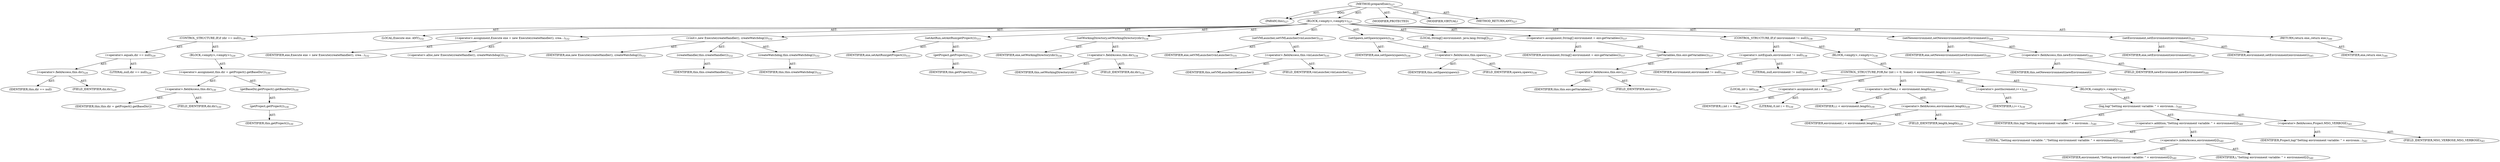 digraph "prepareExec" {  
"111669149725" [label = <(METHOD,prepareExec)<SUB>527</SUB>> ]
"115964117006" [label = <(PARAM,this)<SUB>527</SUB>> ]
"25769803832" [label = <(BLOCK,&lt;empty&gt;,&lt;empty&gt;)<SUB>527</SUB>> ]
"47244640278" [label = <(CONTROL_STRUCTURE,IF,if (dir == null))<SUB>529</SUB>> ]
"30064771285" [label = <(&lt;operator&gt;.equals,dir == null)<SUB>529</SUB>> ]
"30064771286" [label = <(&lt;operator&gt;.fieldAccess,this.dir)<SUB>529</SUB>> ]
"68719476923" [label = <(IDENTIFIER,this,dir == null)> ]
"55834574911" [label = <(FIELD_IDENTIFIER,dir,dir)<SUB>529</SUB>> ]
"90194313263" [label = <(LITERAL,null,dir == null)<SUB>529</SUB>> ]
"25769803833" [label = <(BLOCK,&lt;empty&gt;,&lt;empty&gt;)<SUB>529</SUB>> ]
"30064771287" [label = <(&lt;operator&gt;.assignment,this.dir = getProject().getBaseDir())<SUB>530</SUB>> ]
"30064771288" [label = <(&lt;operator&gt;.fieldAccess,this.dir)<SUB>530</SUB>> ]
"68719476924" [label = <(IDENTIFIER,this,this.dir = getProject().getBaseDir())> ]
"55834574912" [label = <(FIELD_IDENTIFIER,dir,dir)<SUB>530</SUB>> ]
"30064771289" [label = <(getBaseDir,getProject().getBaseDir())<SUB>530</SUB>> ]
"30064771290" [label = <(getProject,getProject())<SUB>530</SUB>> ]
"68719476759" [label = <(IDENTIFIER,this,getProject())<SUB>530</SUB>> ]
"94489280529" [label = <(LOCAL,Execute exe: ANY)<SUB>532</SUB>> ]
"30064771291" [label = <(&lt;operator&gt;.assignment,Execute exe = new Execute(createHandler(), crea...)<SUB>532</SUB>> ]
"68719476925" [label = <(IDENTIFIER,exe,Execute exe = new Execute(createHandler(), crea...)<SUB>532</SUB>> ]
"30064771292" [label = <(&lt;operator&gt;.alloc,new Execute(createHandler(), createWatchdog()))<SUB>532</SUB>> ]
"30064771293" [label = <(&lt;init&gt;,new Execute(createHandler(), createWatchdog()))<SUB>532</SUB>> ]
"68719476926" [label = <(IDENTIFIER,exe,new Execute(createHandler(), createWatchdog()))<SUB>532</SUB>> ]
"30064771294" [label = <(createHandler,this.createHandler())<SUB>532</SUB>> ]
"68719476760" [label = <(IDENTIFIER,this,this.createHandler())<SUB>532</SUB>> ]
"30064771295" [label = <(createWatchdog,this.createWatchdog())<SUB>532</SUB>> ]
"68719476761" [label = <(IDENTIFIER,this,this.createWatchdog())<SUB>532</SUB>> ]
"30064771296" [label = <(setAntRun,setAntRun(getProject()))<SUB>533</SUB>> ]
"68719476927" [label = <(IDENTIFIER,exe,setAntRun(getProject()))<SUB>533</SUB>> ]
"30064771297" [label = <(getProject,getProject())<SUB>533</SUB>> ]
"68719476762" [label = <(IDENTIFIER,this,getProject())<SUB>533</SUB>> ]
"30064771298" [label = <(setWorkingDirectory,setWorkingDirectory(dir))<SUB>534</SUB>> ]
"68719476928" [label = <(IDENTIFIER,exe,setWorkingDirectory(dir))<SUB>534</SUB>> ]
"30064771299" [label = <(&lt;operator&gt;.fieldAccess,this.dir)<SUB>534</SUB>> ]
"68719476929" [label = <(IDENTIFIER,this,setWorkingDirectory(dir))> ]
"55834574913" [label = <(FIELD_IDENTIFIER,dir,dir)<SUB>534</SUB>> ]
"30064771300" [label = <(setVMLauncher,setVMLauncher(vmLauncher))<SUB>535</SUB>> ]
"68719476930" [label = <(IDENTIFIER,exe,setVMLauncher(vmLauncher))<SUB>535</SUB>> ]
"30064771301" [label = <(&lt;operator&gt;.fieldAccess,this.vmLauncher)<SUB>535</SUB>> ]
"68719476931" [label = <(IDENTIFIER,this,setVMLauncher(vmLauncher))> ]
"55834574914" [label = <(FIELD_IDENTIFIER,vmLauncher,vmLauncher)<SUB>535</SUB>> ]
"30064771302" [label = <(setSpawn,setSpawn(spawn))<SUB>536</SUB>> ]
"68719476932" [label = <(IDENTIFIER,exe,setSpawn(spawn))<SUB>536</SUB>> ]
"30064771303" [label = <(&lt;operator&gt;.fieldAccess,this.spawn)<SUB>536</SUB>> ]
"68719476933" [label = <(IDENTIFIER,this,setSpawn(spawn))> ]
"55834574915" [label = <(FIELD_IDENTIFIER,spawn,spawn)<SUB>536</SUB>> ]
"94489280530" [label = <(LOCAL,String[] environment: java.lang.String[])<SUB>537</SUB>> ]
"30064771304" [label = <(&lt;operator&gt;.assignment,String[] environment = env.getVariables())<SUB>537</SUB>> ]
"68719476934" [label = <(IDENTIFIER,environment,String[] environment = env.getVariables())<SUB>537</SUB>> ]
"30064771305" [label = <(getVariables,this.env.getVariables())<SUB>537</SUB>> ]
"30064771306" [label = <(&lt;operator&gt;.fieldAccess,this.env)<SUB>537</SUB>> ]
"68719476935" [label = <(IDENTIFIER,this,this.env.getVariables())> ]
"55834574916" [label = <(FIELD_IDENTIFIER,env,env)<SUB>537</SUB>> ]
"47244640279" [label = <(CONTROL_STRUCTURE,IF,if (environment != null))<SUB>538</SUB>> ]
"30064771307" [label = <(&lt;operator&gt;.notEquals,environment != null)<SUB>538</SUB>> ]
"68719476936" [label = <(IDENTIFIER,environment,environment != null)<SUB>538</SUB>> ]
"90194313264" [label = <(LITERAL,null,environment != null)<SUB>538</SUB>> ]
"25769803834" [label = <(BLOCK,&lt;empty&gt;,&lt;empty&gt;)<SUB>538</SUB>> ]
"47244640280" [label = <(CONTROL_STRUCTURE,FOR,for (int i = 0; Some(i &lt; environment.length); i++))<SUB>539</SUB>> ]
"94489280531" [label = <(LOCAL,int i: int)<SUB>539</SUB>> ]
"30064771308" [label = <(&lt;operator&gt;.assignment,int i = 0)<SUB>539</SUB>> ]
"68719476937" [label = <(IDENTIFIER,i,int i = 0)<SUB>539</SUB>> ]
"90194313265" [label = <(LITERAL,0,int i = 0)<SUB>539</SUB>> ]
"30064771309" [label = <(&lt;operator&gt;.lessThan,i &lt; environment.length)<SUB>539</SUB>> ]
"68719476938" [label = <(IDENTIFIER,i,i &lt; environment.length)<SUB>539</SUB>> ]
"30064771310" [label = <(&lt;operator&gt;.fieldAccess,environment.length)<SUB>539</SUB>> ]
"68719476939" [label = <(IDENTIFIER,environment,i &lt; environment.length)<SUB>539</SUB>> ]
"55834574917" [label = <(FIELD_IDENTIFIER,length,length)<SUB>539</SUB>> ]
"30064771311" [label = <(&lt;operator&gt;.postIncrement,i++)<SUB>539</SUB>> ]
"68719476940" [label = <(IDENTIFIER,i,i++)<SUB>539</SUB>> ]
"25769803835" [label = <(BLOCK,&lt;empty&gt;,&lt;empty&gt;)<SUB>539</SUB>> ]
"30064771312" [label = <(log,log(&quot;Setting environment variable: &quot; + environm...)<SUB>540</SUB>> ]
"68719476763" [label = <(IDENTIFIER,this,log(&quot;Setting environment variable: &quot; + environm...)<SUB>540</SUB>> ]
"30064771313" [label = <(&lt;operator&gt;.addition,&quot;Setting environment variable: &quot; + environment[i])<SUB>540</SUB>> ]
"90194313266" [label = <(LITERAL,&quot;Setting environment variable: &quot;,&quot;Setting environment variable: &quot; + environment[i])<SUB>540</SUB>> ]
"30064771314" [label = <(&lt;operator&gt;.indexAccess,environment[i])<SUB>540</SUB>> ]
"68719476941" [label = <(IDENTIFIER,environment,&quot;Setting environment variable: &quot; + environment[i])<SUB>540</SUB>> ]
"68719476942" [label = <(IDENTIFIER,i,&quot;Setting environment variable: &quot; + environment[i])<SUB>540</SUB>> ]
"30064771315" [label = <(&lt;operator&gt;.fieldAccess,Project.MSG_VERBOSE)<SUB>541</SUB>> ]
"68719476943" [label = <(IDENTIFIER,Project,log(&quot;Setting environment variable: &quot; + environm...)<SUB>541</SUB>> ]
"55834574918" [label = <(FIELD_IDENTIFIER,MSG_VERBOSE,MSG_VERBOSE)<SUB>541</SUB>> ]
"30064771316" [label = <(setNewenvironment,setNewenvironment(newEnvironment))<SUB>544</SUB>> ]
"68719476944" [label = <(IDENTIFIER,exe,setNewenvironment(newEnvironment))<SUB>544</SUB>> ]
"30064771317" [label = <(&lt;operator&gt;.fieldAccess,this.newEnvironment)<SUB>544</SUB>> ]
"68719476945" [label = <(IDENTIFIER,this,setNewenvironment(newEnvironment))> ]
"55834574919" [label = <(FIELD_IDENTIFIER,newEnvironment,newEnvironment)<SUB>544</SUB>> ]
"30064771318" [label = <(setEnvironment,setEnvironment(environment))<SUB>545</SUB>> ]
"68719476946" [label = <(IDENTIFIER,exe,setEnvironment(environment))<SUB>545</SUB>> ]
"68719476947" [label = <(IDENTIFIER,environment,setEnvironment(environment))<SUB>545</SUB>> ]
"146028888073" [label = <(RETURN,return exe;,return exe;)<SUB>546</SUB>> ]
"68719476948" [label = <(IDENTIFIER,exe,return exe;)<SUB>546</SUB>> ]
"133143986249" [label = <(MODIFIER,PROTECTED)> ]
"133143986250" [label = <(MODIFIER,VIRTUAL)> ]
"128849018909" [label = <(METHOD_RETURN,ANY)<SUB>527</SUB>> ]
  "111669149725" -> "115964117006"  [ label = "AST: "] 
  "111669149725" -> "25769803832"  [ label = "AST: "] 
  "111669149725" -> "133143986249"  [ label = "AST: "] 
  "111669149725" -> "133143986250"  [ label = "AST: "] 
  "111669149725" -> "128849018909"  [ label = "AST: "] 
  "25769803832" -> "47244640278"  [ label = "AST: "] 
  "25769803832" -> "94489280529"  [ label = "AST: "] 
  "25769803832" -> "30064771291"  [ label = "AST: "] 
  "25769803832" -> "30064771293"  [ label = "AST: "] 
  "25769803832" -> "30064771296"  [ label = "AST: "] 
  "25769803832" -> "30064771298"  [ label = "AST: "] 
  "25769803832" -> "30064771300"  [ label = "AST: "] 
  "25769803832" -> "30064771302"  [ label = "AST: "] 
  "25769803832" -> "94489280530"  [ label = "AST: "] 
  "25769803832" -> "30064771304"  [ label = "AST: "] 
  "25769803832" -> "47244640279"  [ label = "AST: "] 
  "25769803832" -> "30064771316"  [ label = "AST: "] 
  "25769803832" -> "30064771318"  [ label = "AST: "] 
  "25769803832" -> "146028888073"  [ label = "AST: "] 
  "47244640278" -> "30064771285"  [ label = "AST: "] 
  "47244640278" -> "25769803833"  [ label = "AST: "] 
  "30064771285" -> "30064771286"  [ label = "AST: "] 
  "30064771285" -> "90194313263"  [ label = "AST: "] 
  "30064771286" -> "68719476923"  [ label = "AST: "] 
  "30064771286" -> "55834574911"  [ label = "AST: "] 
  "25769803833" -> "30064771287"  [ label = "AST: "] 
  "30064771287" -> "30064771288"  [ label = "AST: "] 
  "30064771287" -> "30064771289"  [ label = "AST: "] 
  "30064771288" -> "68719476924"  [ label = "AST: "] 
  "30064771288" -> "55834574912"  [ label = "AST: "] 
  "30064771289" -> "30064771290"  [ label = "AST: "] 
  "30064771290" -> "68719476759"  [ label = "AST: "] 
  "30064771291" -> "68719476925"  [ label = "AST: "] 
  "30064771291" -> "30064771292"  [ label = "AST: "] 
  "30064771293" -> "68719476926"  [ label = "AST: "] 
  "30064771293" -> "30064771294"  [ label = "AST: "] 
  "30064771293" -> "30064771295"  [ label = "AST: "] 
  "30064771294" -> "68719476760"  [ label = "AST: "] 
  "30064771295" -> "68719476761"  [ label = "AST: "] 
  "30064771296" -> "68719476927"  [ label = "AST: "] 
  "30064771296" -> "30064771297"  [ label = "AST: "] 
  "30064771297" -> "68719476762"  [ label = "AST: "] 
  "30064771298" -> "68719476928"  [ label = "AST: "] 
  "30064771298" -> "30064771299"  [ label = "AST: "] 
  "30064771299" -> "68719476929"  [ label = "AST: "] 
  "30064771299" -> "55834574913"  [ label = "AST: "] 
  "30064771300" -> "68719476930"  [ label = "AST: "] 
  "30064771300" -> "30064771301"  [ label = "AST: "] 
  "30064771301" -> "68719476931"  [ label = "AST: "] 
  "30064771301" -> "55834574914"  [ label = "AST: "] 
  "30064771302" -> "68719476932"  [ label = "AST: "] 
  "30064771302" -> "30064771303"  [ label = "AST: "] 
  "30064771303" -> "68719476933"  [ label = "AST: "] 
  "30064771303" -> "55834574915"  [ label = "AST: "] 
  "30064771304" -> "68719476934"  [ label = "AST: "] 
  "30064771304" -> "30064771305"  [ label = "AST: "] 
  "30064771305" -> "30064771306"  [ label = "AST: "] 
  "30064771306" -> "68719476935"  [ label = "AST: "] 
  "30064771306" -> "55834574916"  [ label = "AST: "] 
  "47244640279" -> "30064771307"  [ label = "AST: "] 
  "47244640279" -> "25769803834"  [ label = "AST: "] 
  "30064771307" -> "68719476936"  [ label = "AST: "] 
  "30064771307" -> "90194313264"  [ label = "AST: "] 
  "25769803834" -> "47244640280"  [ label = "AST: "] 
  "47244640280" -> "94489280531"  [ label = "AST: "] 
  "47244640280" -> "30064771308"  [ label = "AST: "] 
  "47244640280" -> "30064771309"  [ label = "AST: "] 
  "47244640280" -> "30064771311"  [ label = "AST: "] 
  "47244640280" -> "25769803835"  [ label = "AST: "] 
  "30064771308" -> "68719476937"  [ label = "AST: "] 
  "30064771308" -> "90194313265"  [ label = "AST: "] 
  "30064771309" -> "68719476938"  [ label = "AST: "] 
  "30064771309" -> "30064771310"  [ label = "AST: "] 
  "30064771310" -> "68719476939"  [ label = "AST: "] 
  "30064771310" -> "55834574917"  [ label = "AST: "] 
  "30064771311" -> "68719476940"  [ label = "AST: "] 
  "25769803835" -> "30064771312"  [ label = "AST: "] 
  "30064771312" -> "68719476763"  [ label = "AST: "] 
  "30064771312" -> "30064771313"  [ label = "AST: "] 
  "30064771312" -> "30064771315"  [ label = "AST: "] 
  "30064771313" -> "90194313266"  [ label = "AST: "] 
  "30064771313" -> "30064771314"  [ label = "AST: "] 
  "30064771314" -> "68719476941"  [ label = "AST: "] 
  "30064771314" -> "68719476942"  [ label = "AST: "] 
  "30064771315" -> "68719476943"  [ label = "AST: "] 
  "30064771315" -> "55834574918"  [ label = "AST: "] 
  "30064771316" -> "68719476944"  [ label = "AST: "] 
  "30064771316" -> "30064771317"  [ label = "AST: "] 
  "30064771317" -> "68719476945"  [ label = "AST: "] 
  "30064771317" -> "55834574919"  [ label = "AST: "] 
  "30064771318" -> "68719476946"  [ label = "AST: "] 
  "30064771318" -> "68719476947"  [ label = "AST: "] 
  "146028888073" -> "68719476948"  [ label = "AST: "] 
  "111669149725" -> "115964117006"  [ label = "DDG: "] 
}
